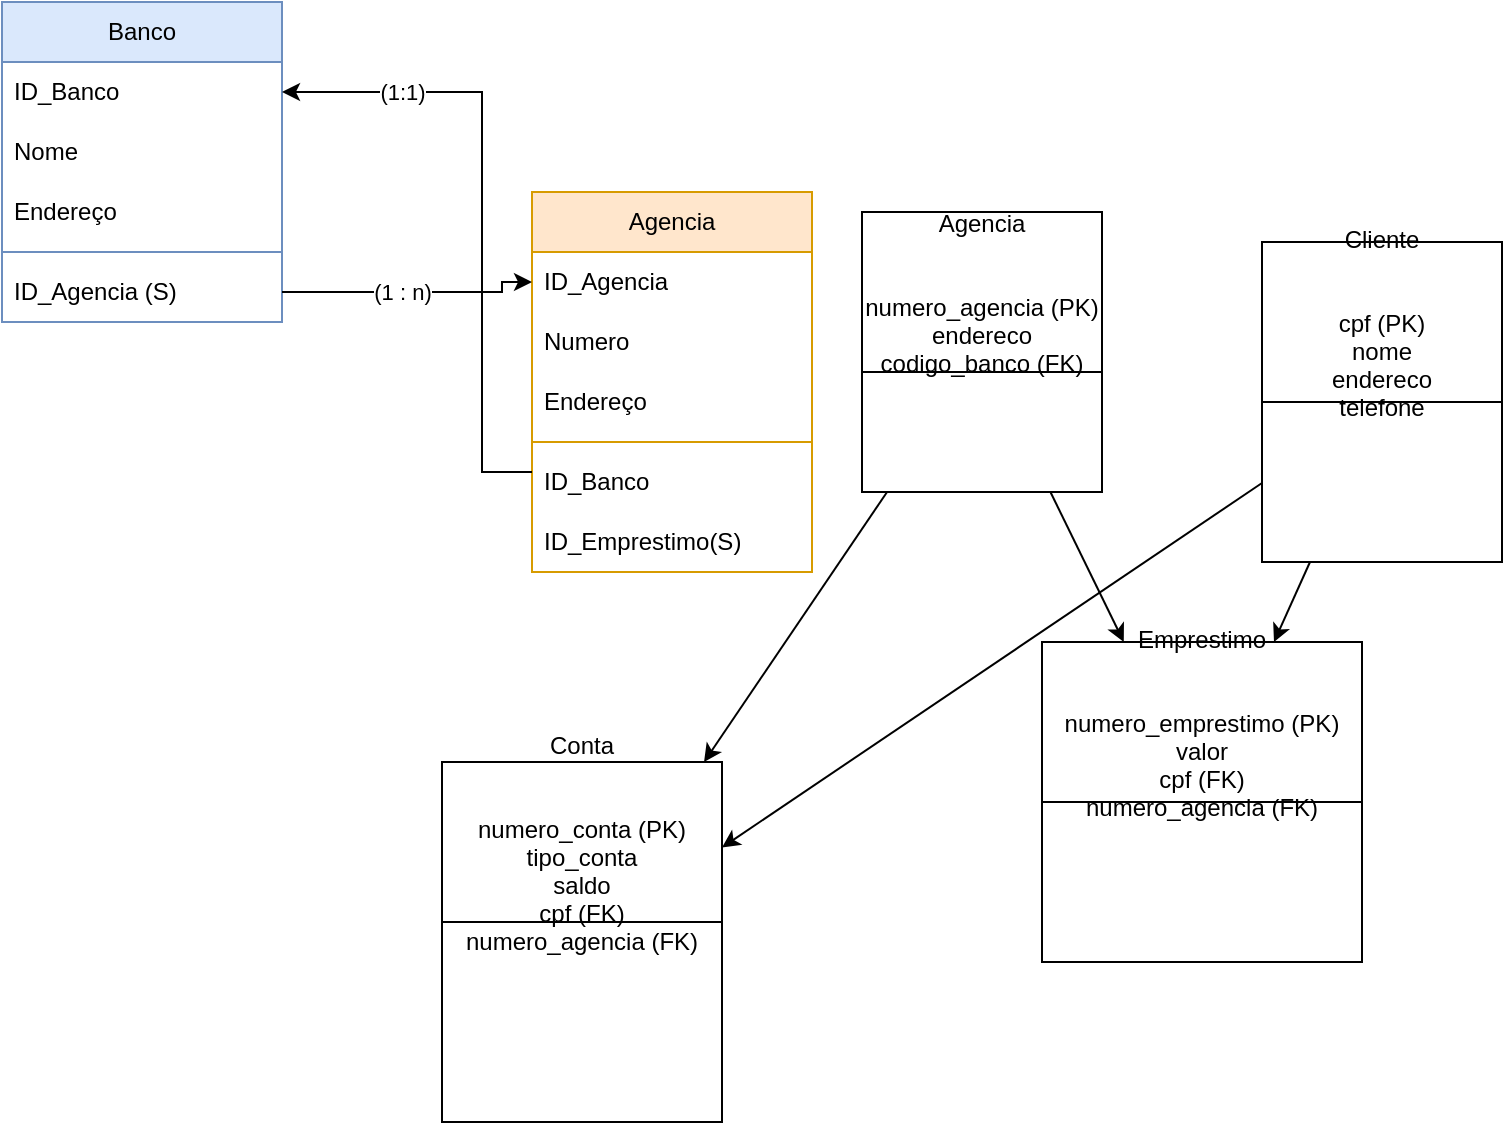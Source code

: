 <mxfile version="24.7.7">
  <diagram name="Page-1" id="sqo7e_nkvk8dhI7Wn-r7">
    <mxGraphModel dx="819" dy="452" grid="1" gridSize="10" guides="1" tooltips="1" connect="1" arrows="1" fold="1" page="1" pageScale="1" pageWidth="850" pageHeight="1100" math="0" shadow="0">
      <root>
        <mxCell id="0" />
        <mxCell id="1" parent="0" />
        <mxCell id="Agencia" value="Agencia&#xa;&#xa;&#xa;numero_agencia (PK)&#xa;endereco&#xa;codigo_banco (FK)" style="shape=swimlane;childLayout=stackLayout;horizontal=1;startSize=80;swimlaneFillColor=#ffffff;collapsible=0;expand=0;" parent="1" vertex="1">
          <mxGeometry x="450" y="135" width="120" height="140" as="geometry" />
        </mxCell>
        <mxCell id="Cliente" value="Cliente&#xa;&#xa;&#xa;cpf (PK)&#xa;nome&#xa;endereco&#xa;telefone" style="shape=swimlane;childLayout=stackLayout;horizontal=1;startSize=80;swimlaneFillColor=#ffffff;collapsible=0;expand=0;" parent="1" vertex="1">
          <mxGeometry x="650" y="150" width="120" height="160" as="geometry" />
        </mxCell>
        <mxCell id="Conta" value="Conta&#xa;&#xa;&#xa;numero_conta (PK)&#xa;tipo_conta&#xa;saldo&#xa;cpf (FK)&#xa;numero_agencia (FK)" style="shape=swimlane;childLayout=stackLayout;horizontal=1;startSize=80;swimlaneFillColor=#ffffff;collapsible=0;expand=0;" parent="1" vertex="1">
          <mxGeometry x="240" y="410" width="140" height="180" as="geometry" />
        </mxCell>
        <mxCell id="Emprestimo" value="Emprestimo&#xa;&#xa;&#xa;numero_emprestimo (PK)&#xa;valor&#xa;cpf (FK)&#xa;numero_agencia (FK)" style="shape=swimlane;childLayout=stackLayout;horizontal=1;startSize=80;swimlaneFillColor=#ffffff;collapsible=0;expand=0;" parent="1" vertex="1">
          <mxGeometry x="540" y="350" width="160" height="160" as="geometry" />
        </mxCell>
        <mxCell id="Rel_Agencia_Conta" parent="1" source="Agencia" target="Conta" edge="1">
          <mxGeometry relative="1" as="geometry" />
        </mxCell>
        <mxCell id="Rel_Cliente_Conta" parent="1" source="Cliente" target="Conta" edge="1">
          <mxGeometry relative="1" as="geometry" />
        </mxCell>
        <mxCell id="Rel_Agencia_Emprestimo" parent="1" source="Agencia" target="Emprestimo" edge="1">
          <mxGeometry relative="1" as="geometry" />
        </mxCell>
        <mxCell id="Rel_Cliente_Emprestimo" parent="1" source="Cliente" target="Emprestimo" edge="1">
          <mxGeometry relative="1" as="geometry" />
        </mxCell>
        <mxCell id="ZQUHLIVJ1xkmGwxhRDHh-5" value="Banco" style="swimlane;fontStyle=0;childLayout=stackLayout;horizontal=1;startSize=30;horizontalStack=0;resizeParent=1;resizeParentMax=0;resizeLast=0;collapsible=1;marginBottom=0;whiteSpace=wrap;html=1;fillColor=#dae8fc;strokeColor=#6c8ebf;" vertex="1" parent="1">
          <mxGeometry x="20" y="30" width="140" height="160" as="geometry" />
        </mxCell>
        <mxCell id="ZQUHLIVJ1xkmGwxhRDHh-6" value="ID_Banco" style="text;strokeColor=none;fillColor=none;align=left;verticalAlign=middle;spacingLeft=4;spacingRight=4;overflow=hidden;points=[[0,0.5],[1,0.5]];portConstraint=eastwest;rotatable=0;whiteSpace=wrap;html=1;" vertex="1" parent="ZQUHLIVJ1xkmGwxhRDHh-5">
          <mxGeometry y="30" width="140" height="30" as="geometry" />
        </mxCell>
        <mxCell id="ZQUHLIVJ1xkmGwxhRDHh-7" value="Nome" style="text;strokeColor=none;fillColor=none;align=left;verticalAlign=middle;spacingLeft=4;spacingRight=4;overflow=hidden;points=[[0,0.5],[1,0.5]];portConstraint=eastwest;rotatable=0;whiteSpace=wrap;html=1;" vertex="1" parent="ZQUHLIVJ1xkmGwxhRDHh-5">
          <mxGeometry y="60" width="140" height="30" as="geometry" />
        </mxCell>
        <mxCell id="ZQUHLIVJ1xkmGwxhRDHh-8" value="Endereço" style="text;strokeColor=none;fillColor=none;align=left;verticalAlign=middle;spacingLeft=4;spacingRight=4;overflow=hidden;points=[[0,0.5],[1,0.5]];portConstraint=eastwest;rotatable=0;whiteSpace=wrap;html=1;" vertex="1" parent="ZQUHLIVJ1xkmGwxhRDHh-5">
          <mxGeometry y="90" width="140" height="30" as="geometry" />
        </mxCell>
        <mxCell id="ZQUHLIVJ1xkmGwxhRDHh-44" value="" style="line;strokeWidth=1;html=1;fillColor=#dae8fc;strokeColor=#6c8ebf;" vertex="1" parent="ZQUHLIVJ1xkmGwxhRDHh-5">
          <mxGeometry y="120" width="140" height="10" as="geometry" />
        </mxCell>
        <mxCell id="ZQUHLIVJ1xkmGwxhRDHh-9" value="ID_Agencia (S)" style="text;strokeColor=none;fillColor=none;align=left;verticalAlign=middle;spacingLeft=4;spacingRight=4;overflow=hidden;points=[[0,0.5],[1,0.5]];portConstraint=eastwest;rotatable=0;whiteSpace=wrap;html=1;" vertex="1" parent="ZQUHLIVJ1xkmGwxhRDHh-5">
          <mxGeometry y="130" width="140" height="30" as="geometry" />
        </mxCell>
        <mxCell id="ZQUHLIVJ1xkmGwxhRDHh-31" value="Agencia" style="swimlane;fontStyle=0;childLayout=stackLayout;horizontal=1;startSize=30;horizontalStack=0;resizeParent=1;resizeParentMax=0;resizeLast=0;collapsible=1;marginBottom=0;whiteSpace=wrap;html=1;fillColor=#ffe6cc;strokeColor=#d79b00;" vertex="1" parent="1">
          <mxGeometry x="285" y="125" width="140" height="190" as="geometry" />
        </mxCell>
        <mxCell id="ZQUHLIVJ1xkmGwxhRDHh-32" value="ID_Agencia" style="text;strokeColor=none;fillColor=none;align=left;verticalAlign=middle;spacingLeft=4;spacingRight=4;overflow=hidden;points=[[0,0.5],[1,0.5]];portConstraint=eastwest;rotatable=0;whiteSpace=wrap;html=1;" vertex="1" parent="ZQUHLIVJ1xkmGwxhRDHh-31">
          <mxGeometry y="30" width="140" height="30" as="geometry" />
        </mxCell>
        <mxCell id="ZQUHLIVJ1xkmGwxhRDHh-33" value="Numero" style="text;strokeColor=none;fillColor=none;align=left;verticalAlign=middle;spacingLeft=4;spacingRight=4;overflow=hidden;points=[[0,0.5],[1,0.5]];portConstraint=eastwest;rotatable=0;whiteSpace=wrap;html=1;" vertex="1" parent="ZQUHLIVJ1xkmGwxhRDHh-31">
          <mxGeometry y="60" width="140" height="30" as="geometry" />
        </mxCell>
        <mxCell id="ZQUHLIVJ1xkmGwxhRDHh-34" value="Endereço" style="text;strokeColor=none;fillColor=none;align=left;verticalAlign=middle;spacingLeft=4;spacingRight=4;overflow=hidden;points=[[0,0.5],[1,0.5]];portConstraint=eastwest;rotatable=0;whiteSpace=wrap;html=1;" vertex="1" parent="ZQUHLIVJ1xkmGwxhRDHh-31">
          <mxGeometry y="90" width="140" height="30" as="geometry" />
        </mxCell>
        <mxCell id="ZQUHLIVJ1xkmGwxhRDHh-43" value="" style="line;strokeWidth=1;html=1;fillColor=#ffe6cc;strokeColor=#d79b00;" vertex="1" parent="ZQUHLIVJ1xkmGwxhRDHh-31">
          <mxGeometry y="120" width="140" height="10" as="geometry" />
        </mxCell>
        <mxCell id="ZQUHLIVJ1xkmGwxhRDHh-36" value="ID_Banco" style="text;strokeColor=none;fillColor=none;align=left;verticalAlign=middle;spacingLeft=4;spacingRight=4;overflow=hidden;points=[[0,0.5],[1,0.5]];portConstraint=eastwest;rotatable=0;whiteSpace=wrap;html=1;" vertex="1" parent="ZQUHLIVJ1xkmGwxhRDHh-31">
          <mxGeometry y="130" width="140" height="30" as="geometry" />
        </mxCell>
        <mxCell id="ZQUHLIVJ1xkmGwxhRDHh-45" value="ID_Emprestimo(S)" style="text;strokeColor=none;fillColor=none;align=left;verticalAlign=middle;spacingLeft=4;spacingRight=4;overflow=hidden;points=[[0,0.5],[1,0.5]];portConstraint=eastwest;rotatable=0;whiteSpace=wrap;html=1;" vertex="1" parent="ZQUHLIVJ1xkmGwxhRDHh-31">
          <mxGeometry y="160" width="140" height="30" as="geometry" />
        </mxCell>
        <mxCell id="ZQUHLIVJ1xkmGwxhRDHh-40" style="edgeStyle=orthogonalEdgeStyle;rounded=0;orthogonalLoop=1;jettySize=auto;html=1;" edge="1" parent="1" source="ZQUHLIVJ1xkmGwxhRDHh-36" target="ZQUHLIVJ1xkmGwxhRDHh-6">
          <mxGeometry relative="1" as="geometry">
            <Array as="points">
              <mxPoint x="260" y="265" />
              <mxPoint x="260" y="75" />
            </Array>
          </mxGeometry>
        </mxCell>
        <mxCell id="ZQUHLIVJ1xkmGwxhRDHh-48" value="(1:1)" style="edgeLabel;html=1;align=center;verticalAlign=middle;resizable=0;points=[];" vertex="1" connectable="0" parent="ZQUHLIVJ1xkmGwxhRDHh-40">
          <mxGeometry x="-0.055" y="5" relative="1" as="geometry">
            <mxPoint x="-35" y="-66" as="offset" />
          </mxGeometry>
        </mxCell>
        <mxCell id="ZQUHLIVJ1xkmGwxhRDHh-49" style="edgeStyle=orthogonalEdgeStyle;rounded=0;orthogonalLoop=1;jettySize=auto;html=1;" edge="1" parent="1" source="ZQUHLIVJ1xkmGwxhRDHh-9" target="ZQUHLIVJ1xkmGwxhRDHh-32">
          <mxGeometry relative="1" as="geometry">
            <Array as="points">
              <mxPoint x="270" y="175" />
              <mxPoint x="270" y="170" />
            </Array>
          </mxGeometry>
        </mxCell>
        <mxCell id="ZQUHLIVJ1xkmGwxhRDHh-50" value="(1 : n)" style="edgeLabel;html=1;align=center;verticalAlign=middle;resizable=0;points=[];" vertex="1" connectable="0" parent="ZQUHLIVJ1xkmGwxhRDHh-49">
          <mxGeometry x="-0.194" y="1" relative="1" as="geometry">
            <mxPoint x="7" y="1" as="offset" />
          </mxGeometry>
        </mxCell>
      </root>
    </mxGraphModel>
  </diagram>
</mxfile>
